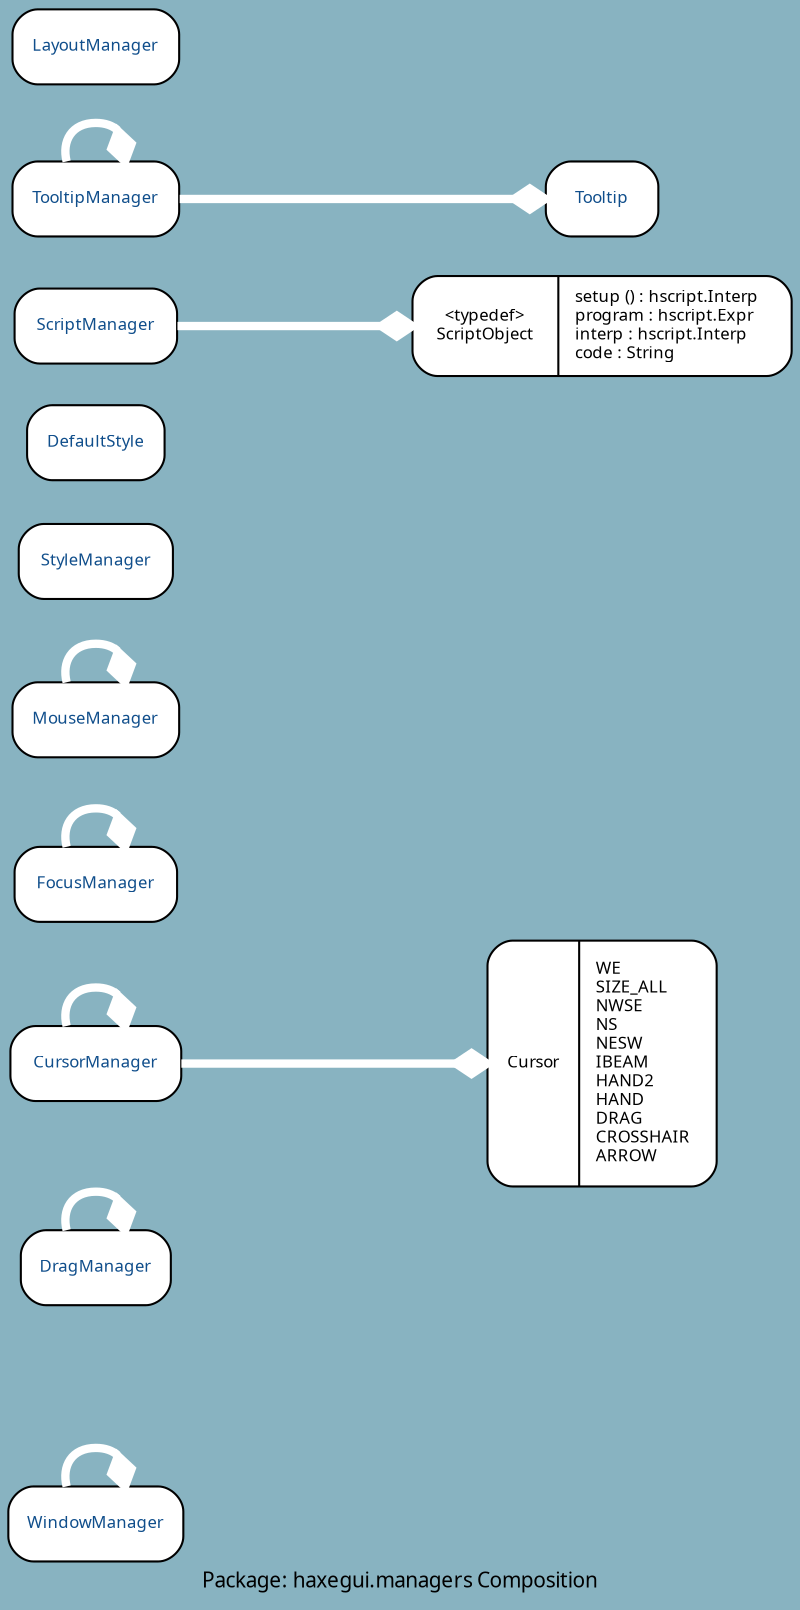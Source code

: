 digraph uml {
	graph [label="Package: haxegui.managers Composition", ratio=compress, rankdir=LR, size="24,12", fontname=Sans, fontsize=10, bgcolor="#88B3C1", fontcolor=black];
	node [label="\N", fontname=Sans, fontsize=8, shape=record, color=black, fontcolor=black];
	edge [fontname=Sans, fontsize=8, minlen=3, color=black, fontcolor=black];
	graph [lp="190,10",
		bb="0,0,380,762"];
	"haxegui.managers.WindowManager" [label="{WindowManager}", fontcolor="#104E8B", style="rounded,filled", fillcolor=white, URL="../types/haxegui/managers/WindowManager.html", tooltip=WindowManager, portPos=WindowManager, pos="42,39", rects="0,21,84,57", width="1.17", height="0.50"];
	"haxegui.managers.DragManager" [label="{DragManager}", fontcolor="#104E8B", style="rounded,filled", fillcolor=white, URL="../types/haxegui/managers/DragManager.html", tooltip=DragManager, portPos=DragManager, pos="42,164", rects="6,146,79,182", width="1.00", height="0.50"];
	"haxegui.managers.Cursor" [label="{Cursor|WE\lSIZE_ALL\lNWSE\lNS\lNESW\lIBEAM\lHAND2\lHAND\lDRAG\lCROSSHAIR\lARROW\l}", style="rounded,filled", fillcolor=white, pos="288,262", rects="233,203,278,321 278,203,343,321", width="1.53", height="1.64"];
	"haxegui.managers.CursorManager" [label="{CursorManager}", fontcolor="#104E8B", style="rounded,filled", fillcolor=white, URL="../types/haxegui/managers/CursorManager.html", tooltip=CursorManager, portPos=CursorManager, pos="42,262", rects="1,244,83,280", width="1.14", height="0.50"];
	"haxegui.managers.FocusManager" [label="{FocusManager}", fontcolor="#104E8B", style="rounded,filled", fillcolor=white, URL="../types/haxegui/managers/FocusManager.html", tooltip=FocusManager, portPos=FocusManager, pos="42,347", rects="3,329,81,365", width="1.08", height="0.50"];
	"haxegui.managers.MouseManager" [label="{MouseManager}", fontcolor="#104E8B", style="rounded,filled", fillcolor=white, URL="../types/haxegui/managers/MouseManager.html", tooltip=MouseManager, portPos=MouseManager, pos="42,426", rects="2,408,83,444", width="1.11", height="0.50"];
	"haxegui.managers.StyleManager" [label="{StyleManager}", fontcolor="#104E8B", style="rounded,filled", fillcolor=white, URL="../types/haxegui/managers/StyleManager.html", tooltip=StyleManager, portPos=StyleManager, pos="42,501", rects="5,483,79,519", width="1.03", height="0.50"];
	"haxegui.managers.DefaultStyle" [label="{DefaultStyle}", fontcolor="#104E8B", style="rounded,filled", fillcolor=white, URL="../types/haxegui/managers/DefaultStyle.html", tooltip=DefaultStyle, portPos=DefaultStyle, pos="42,557", rects="9,539,76,575", width="0.92", height="0.50"];
	"haxegui.managers.ScriptObject" [label="{\<typedef\>\nScriptObject|setup () : hscript.Interp\lprogram : hscript.Expr\linterp : hscript.Interp\lcode : String\l}", style="rounded,filled", fillcolor=white, pos="288,612", rects="197,588,265,636 265,588,380,636", width="2.53", height="0.67"];
	"haxegui.managers.ScriptManager" [label="{ScriptManager}", fontcolor="#104E8B", style="rounded,filled", fillcolor=white, URL="../types/haxegui/managers/ScriptManager.html", tooltip=ScriptManager, portPos=ScriptManager, pos="42,612", rects="3,594,81,630", width="1.08", height="0.50"];
	"haxegui.managers.Tooltip" [label="{Tooltip}", fontcolor="#104E8B", style="rounded,filled", fillcolor=white, URL="../types/haxegui/managers/Tooltip.html", tooltip=Tooltip, portPos=Tooltip, pos="288,672", rects="261,654,315,690", width="0.75", height="0.50"];
	"haxegui.managers.TooltipManager" [label="{TooltipManager}", fontcolor="#104E8B", style="rounded,filled", fillcolor=white, URL="../types/haxegui/managers/TooltipManager.html", tooltip=TooltipManager, portPos=TooltipManager, pos="42,672", rects="2,654,82,690", width="1.11", height="0.50"];
	"haxegui.managers.LayoutManager" [label="{LayoutManager}", fontcolor="#104E8B", style="rounded,filled", fillcolor=white, URL="../types/haxegui/managers/LayoutManager.html", tooltip=LayoutManager, portPos=LayoutManager, pos="42,744", rects="2,726,83,762", width="1.11", height="0.50"];
	"haxegui.managers.WindowManager" -> "haxegui.managers.WindowManager" [color=white, style="setlinewidth(4)", arrowhead=diamond, arrowsize="1.25", pos="e,56,57 28,57 26,67 31,75 42,75 46,75 50,74 52,72"];
	"haxegui.managers.DragManager" -> "haxegui.managers.DragManager" [color=white, style="setlinewidth(4)", arrowhead=diamond, arrowsize="1.25", pos="e,56,182 28,182 26,192 31,200 42,200 46,200 50,199 52,197"];
	"haxegui.managers.CursorManager" -> "haxegui.managers.CursorManager" [color=white, style="setlinewidth(4)", arrowhead=diamond, arrowsize="1.25", pos="e,56,280 28,280 26,290 31,298 42,298 46,298 50,297 52,295"];
	"haxegui.managers.CursorManager" -> "haxegui.managers.Cursor" [color=white, style="setlinewidth(4)", arrowhead=diamond, arrowsize="1.25", pos="e,233,262 83,262 120,262 174,262 218,262"];
	"haxegui.managers.FocusManager" -> "haxegui.managers.FocusManager" [color=white, style="setlinewidth(4)", arrowhead=diamond, arrowsize="1.25", pos="e,56,365 28,365 26,375 31,383 42,383 46,383 50,382 52,380"];
	"haxegui.managers.MouseManager" -> "haxegui.managers.MouseManager" [color=white, style="setlinewidth(4)", arrowhead=diamond, arrowsize="1.25", pos="e,56,444 28,444 26,454 31,462 42,462 46,462 50,461 52,459"];
	"haxegui.managers.ScriptManager" -> "haxegui.managers.ScriptObject" [color=white, style="setlinewidth(4)", arrowhead=diamond, arrowsize="1.25", pos="e,197,612 81,612 108,612 146,612 182,612"];
	"haxegui.managers.TooltipManager" -> "haxegui.managers.TooltipManager" [color=white, style="setlinewidth(4)", arrowhead=diamond, arrowsize="1.25", pos="e,56,690 28,690 26,700 31,708 42,708 46,708 50,707 52,705"];
	"haxegui.managers.TooltipManager" -> "haxegui.managers.Tooltip" [color=white, style="setlinewidth(4)", arrowhead=diamond, arrowsize="1.25", pos="e,261,672 82,672 128,672 200,672 246,672"];
}
